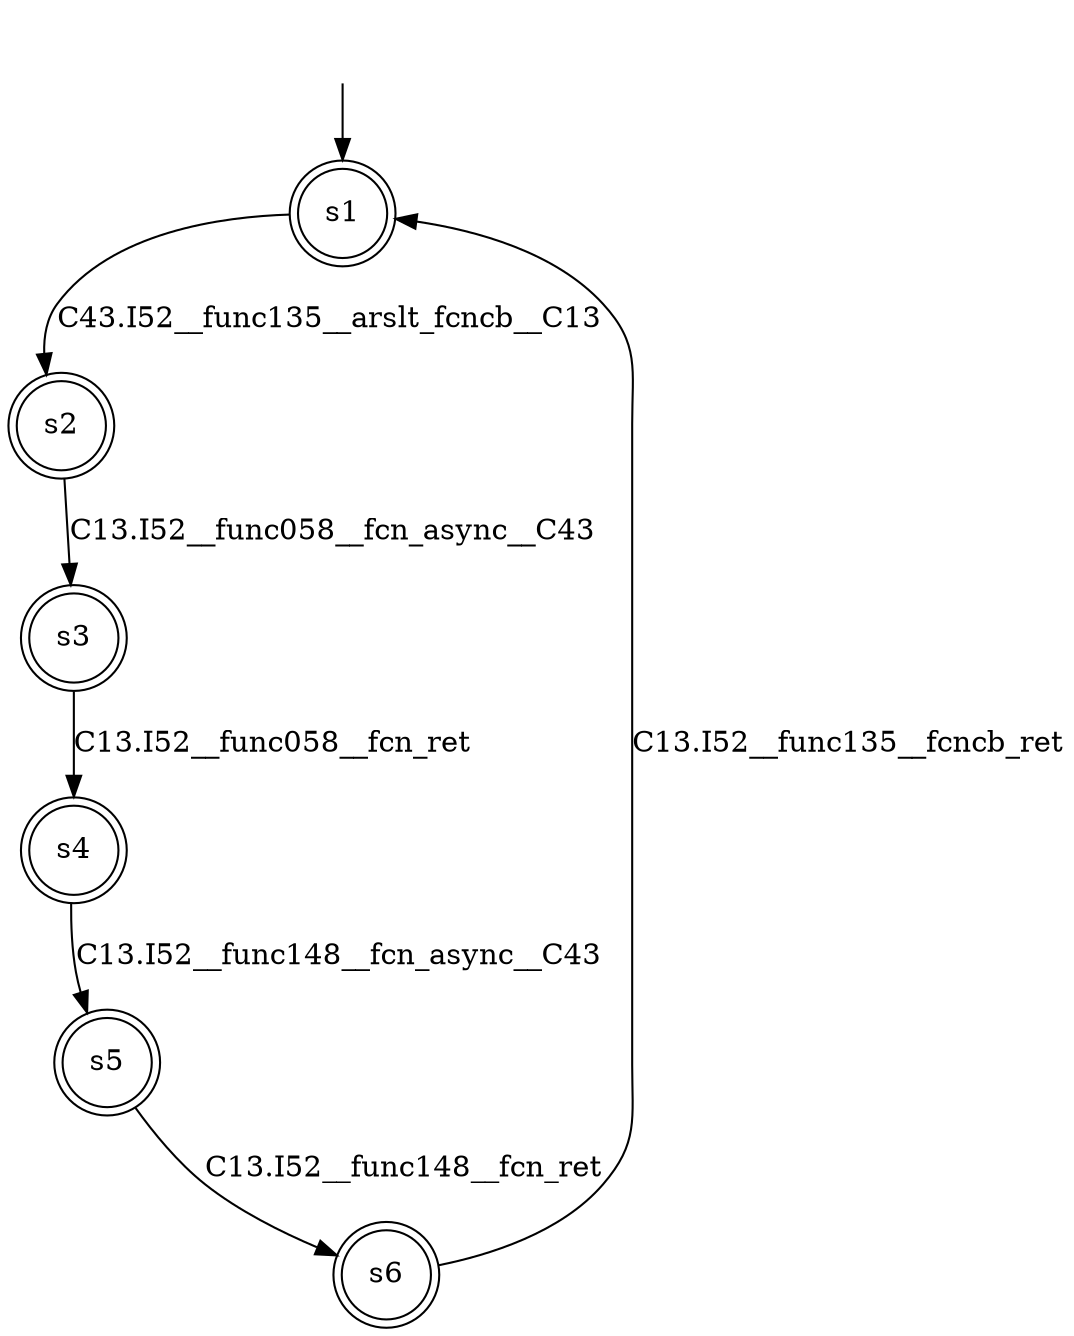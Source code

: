 digraph automaton {
	1 [label=<s1> shape="doublecircle"];
	2 [label=<s2> shape="doublecircle"];
	3 [label=<s3> shape="doublecircle"];
	4 [label=<s4> shape="doublecircle"];
	5 [label=<s5> shape="doublecircle"];
	6 [label=<s6> shape="doublecircle"];
	__init1 [label=<> shape="none"];
	__init1 -> 1;
	1 -> 2 [label=<C43.I52__func135__arslt_fcncb__C13> id="1-0-2"];
	2 -> 3 [label=<C13.I52__func058__fcn_async__C43> id="2-0-3"];
	3 -> 4 [label=<C13.I52__func058__fcn_ret> id="3-0-4"];
	4 -> 5 [label=<C13.I52__func148__fcn_async__C43> id="4-0-5"];
	5 -> 6 [label=<C13.I52__func148__fcn_ret> id="5-0-6"];
	6 -> 1 [label=<C13.I52__func135__fcncb_ret> id="6-0-1"];
}
